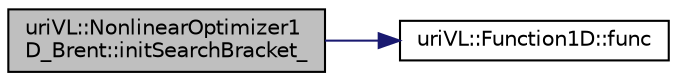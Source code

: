 digraph "uriVL::NonlinearOptimizer1D_Brent::initSearchBracket_"
{
  edge [fontname="Helvetica",fontsize="10",labelfontname="Helvetica",labelfontsize="10"];
  node [fontname="Helvetica",fontsize="10",shape=record];
  rankdir="LR";
  Node1 [label="uriVL::NonlinearOptimizer1\lD_Brent::initSearchBracket_",height=0.2,width=0.4,color="black", fillcolor="grey75", style="filled", fontcolor="black"];
  Node1 -> Node2 [color="midnightblue",fontsize="10",style="solid",fontname="Helvetica"];
  Node2 [label="uriVL::Function1D::func",height=0.2,width=0.4,color="black", fillcolor="white", style="filled",URL="$classuriVL_1_1Function1D.html#ae42553644bd3826aa4add06eb16410fc",tooltip="Evaluates the function at the point specified. "];
}
